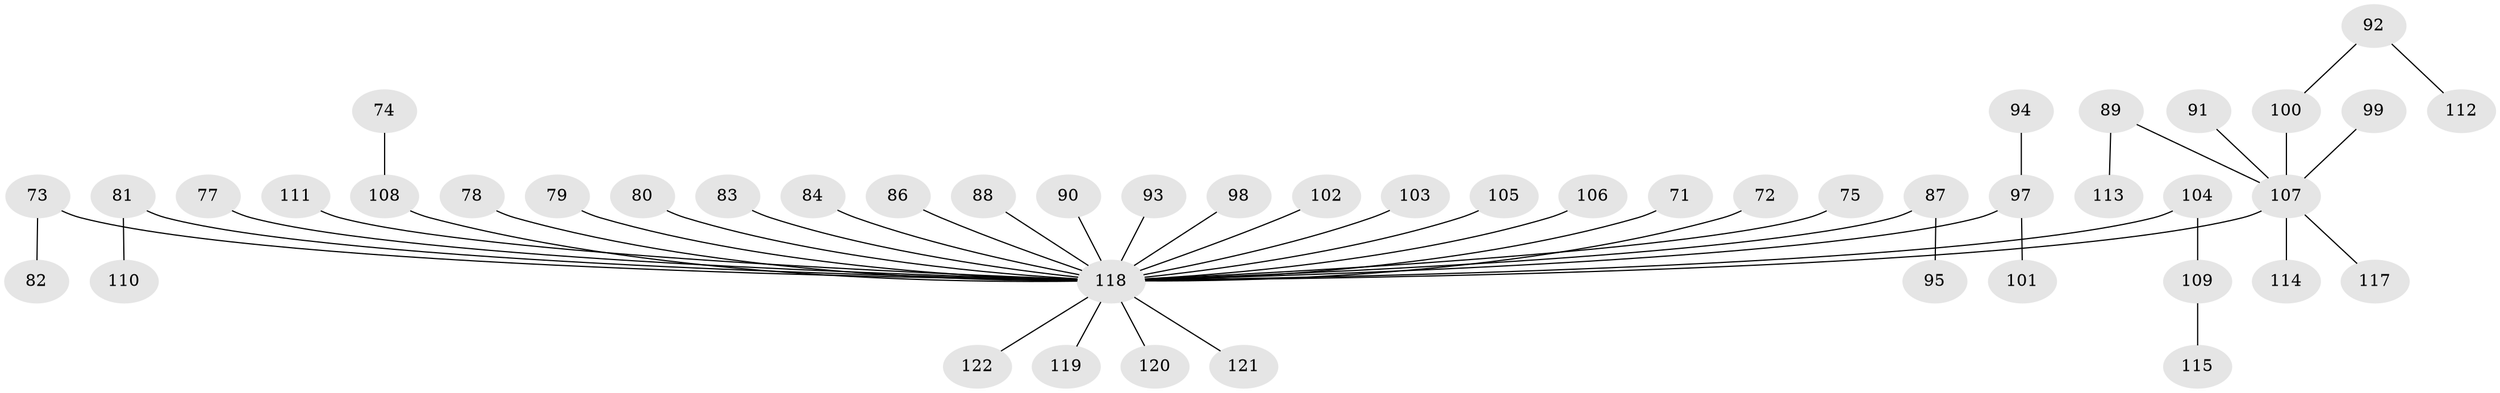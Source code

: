 // original degree distribution, {1: 0.5081967213114754, 9: 0.00819672131147541, 5: 0.040983606557377046, 8: 0.00819672131147541, 3: 0.1885245901639344, 7: 0.00819672131147541, 2: 0.22131147540983606, 4: 0.01639344262295082}
// Generated by graph-tools (version 1.1) at 2025/56/03/04/25 21:56:59]
// undirected, 48 vertices, 47 edges
graph export_dot {
graph [start="1"]
  node [color=gray90,style=filled];
  71;
  72;
  73;
  74 [super="+62"];
  75;
  77;
  78;
  79;
  80 [super="+65"];
  81 [super="+58"];
  82;
  83;
  84;
  86;
  87 [super="+11+26+52"];
  88;
  89 [super="+43"];
  90;
  91;
  92;
  93;
  94;
  95;
  97 [super="+34+67+76"];
  98 [super="+40+51"];
  99;
  100 [super="+31+63"];
  101;
  102;
  103;
  104;
  105;
  106;
  107 [super="+85+47+68"];
  108 [super="+57"];
  109;
  110;
  111;
  112;
  113;
  114;
  115;
  117;
  118 [super="+15+116+22+38+46+96+55+61+59"];
  119;
  120;
  121;
  122;
  71 -- 118;
  72 -- 118;
  73 -- 82;
  73 -- 118;
  74 -- 108;
  75 -- 118;
  77 -- 118;
  78 -- 118;
  79 -- 118;
  80 -- 118;
  81 -- 110;
  81 -- 118;
  83 -- 118;
  84 -- 118;
  86 -- 118;
  87 -- 95;
  87 -- 118;
  88 -- 118;
  89 -- 113;
  89 -- 107;
  90 -- 118;
  91 -- 107;
  92 -- 112;
  92 -- 100;
  93 -- 118;
  94 -- 97;
  97 -- 101;
  97 -- 118;
  98 -- 118;
  99 -- 107;
  100 -- 107;
  102 -- 118;
  103 -- 118;
  104 -- 109;
  104 -- 118;
  105 -- 118;
  106 -- 118;
  107 -- 114;
  107 -- 117;
  107 -- 118;
  108 -- 118;
  109 -- 115;
  111 -- 118;
  118 -- 119;
  118 -- 120;
  118 -- 121;
  118 -- 122;
}
